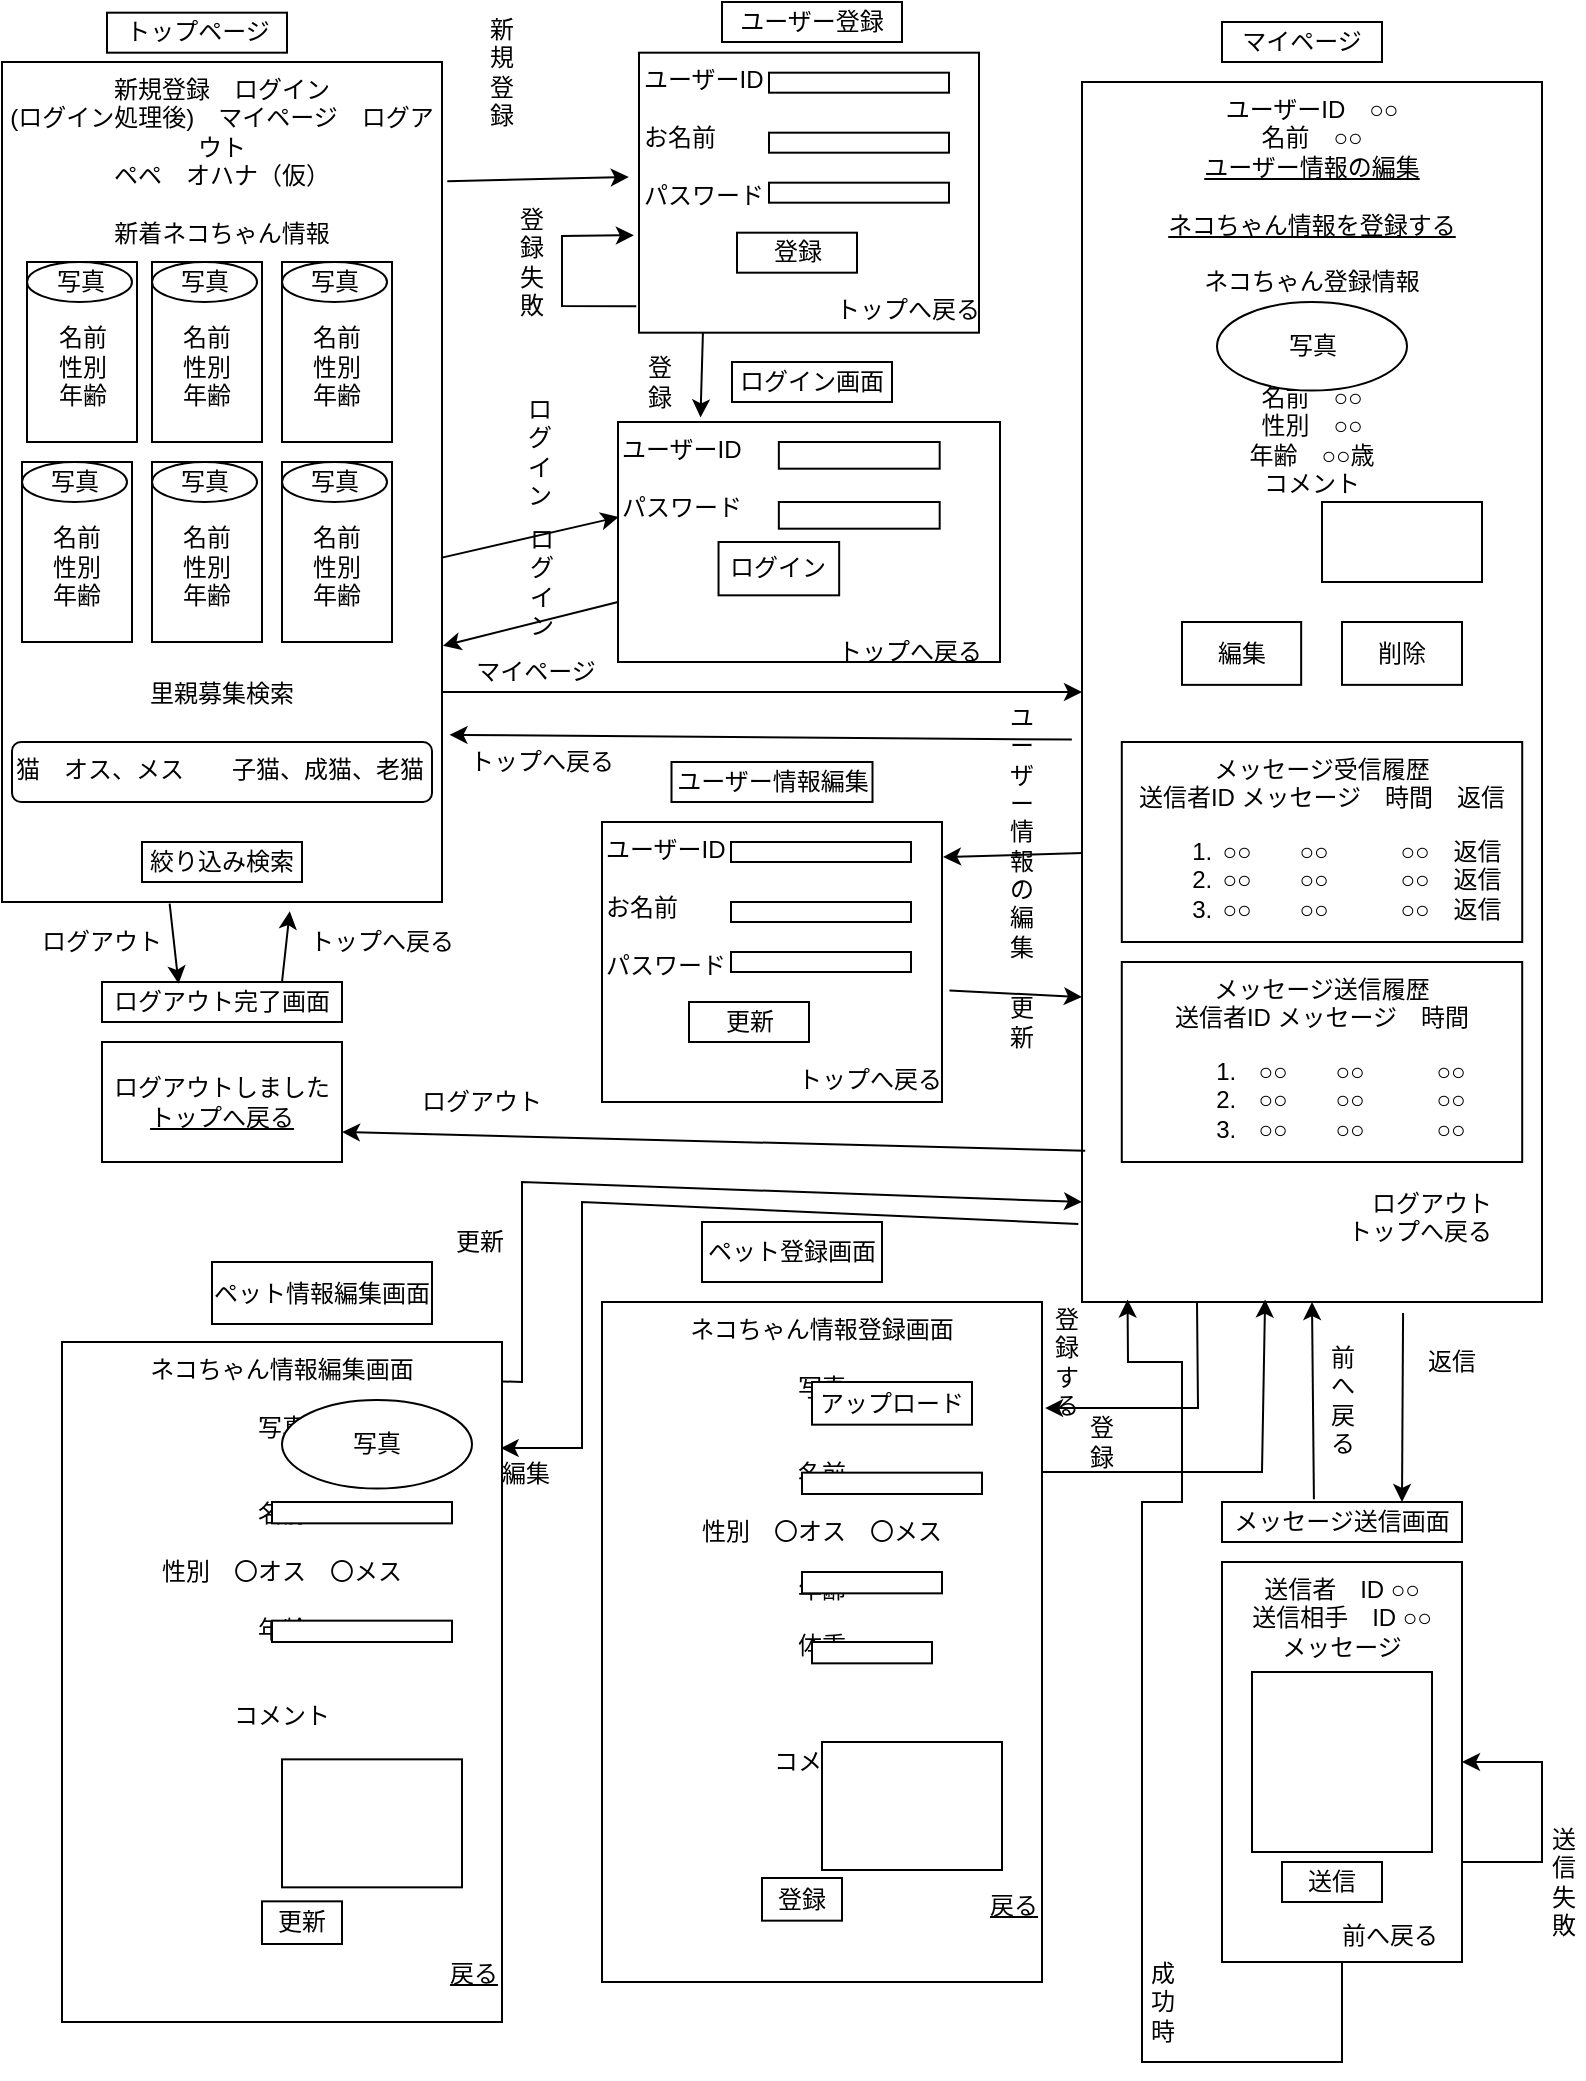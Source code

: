 <mxfile version="21.7.5" type="device">
  <diagram name="ページ1" id="Jhfju1AW9liaCJ5u8Huk">
    <mxGraphModel dx="1032" dy="-654" grid="1" gridSize="10" guides="1" tooltips="1" connect="1" arrows="1" fold="1" page="1" pageScale="1" pageWidth="827" pageHeight="1169" math="0" shadow="0">
      <root>
        <mxCell id="0" />
        <mxCell id="1" parent="0" />
        <mxCell id="ifBIQLZX5WPQYEV2Vhft-1" value="ユーザー登録" style="rounded=0;whiteSpace=wrap;html=1;" parent="1" vertex="1">
          <mxGeometry x="370" y="1180" width="90" height="20" as="geometry" />
        </mxCell>
        <mxCell id="ifBIQLZX5WPQYEV2Vhft-2" value="ログイン画面" style="rounded=0;whiteSpace=wrap;html=1;" parent="1" vertex="1">
          <mxGeometry x="375" y="1360" width="80" height="20" as="geometry" />
        </mxCell>
        <mxCell id="ifBIQLZX5WPQYEV2Vhft-3" value="" style="group" parent="1" vertex="1" connectable="0">
          <mxGeometry x="318" y="1390" width="191" height="120" as="geometry" />
        </mxCell>
        <mxCell id="ifBIQLZX5WPQYEV2Vhft-4" value="ユーザーID&lt;br&gt;&lt;br&gt;パスワード&lt;br&gt;&lt;br&gt;&lt;br&gt;&lt;br&gt;&lt;br&gt;　　　　　　　　　トップへ戻る" style="rounded=0;whiteSpace=wrap;html=1;verticalAlign=top;align=left;" parent="ifBIQLZX5WPQYEV2Vhft-3" vertex="1">
          <mxGeometry width="191" height="120" as="geometry" />
        </mxCell>
        <mxCell id="ifBIQLZX5WPQYEV2Vhft-5" value="" style="rounded=0;whiteSpace=wrap;html=1;" parent="ifBIQLZX5WPQYEV2Vhft-3" vertex="1">
          <mxGeometry x="80.421" y="10.003" width="80.421" height="13.333" as="geometry" />
        </mxCell>
        <mxCell id="ifBIQLZX5WPQYEV2Vhft-6" value="" style="rounded=0;whiteSpace=wrap;html=1;" parent="ifBIQLZX5WPQYEV2Vhft-3" vertex="1">
          <mxGeometry x="80.421" y="40.003" width="80.421" height="13.333" as="geometry" />
        </mxCell>
        <mxCell id="ifBIQLZX5WPQYEV2Vhft-7" value="ログイン" style="rounded=0;whiteSpace=wrap;html=1;" parent="ifBIQLZX5WPQYEV2Vhft-3" vertex="1">
          <mxGeometry x="50.263" y="60" width="60.316" height="26.667" as="geometry" />
        </mxCell>
        <mxCell id="ifBIQLZX5WPQYEV2Vhft-8" value="ログイン" style="rounded=0;whiteSpace=wrap;html=1;fillColor=none;strokeColor=none;" parent="1" vertex="1">
          <mxGeometry x="269" y="1375" width="20" height="60" as="geometry" />
        </mxCell>
        <mxCell id="ifBIQLZX5WPQYEV2Vhft-9" value="新規登録" style="rounded=0;whiteSpace=wrap;html=1;fillColor=none;strokeColor=none;" parent="1" vertex="1">
          <mxGeometry x="250" y="1185.34" width="20" height="60" as="geometry" />
        </mxCell>
        <mxCell id="ifBIQLZX5WPQYEV2Vhft-10" value="" style="endArrow=classic;html=1;rounded=0;entryX=1.003;entryY=0.125;entryDx=0;entryDy=0;exitX=0.002;exitY=0.632;exitDx=0;exitDy=0;exitPerimeter=0;entryPerimeter=0;" parent="1" source="ifBIQLZX5WPQYEV2Vhft-58" target="ifBIQLZX5WPQYEV2Vhft-13" edge="1">
          <mxGeometry width="50" height="50" relative="1" as="geometry">
            <mxPoint x="430" y="800" as="sourcePoint" />
            <mxPoint x="480" y="750" as="targetPoint" />
          </mxGeometry>
        </mxCell>
        <mxCell id="ifBIQLZX5WPQYEV2Vhft-11" value="" style="endArrow=classic;html=1;rounded=0;exitX=1.022;exitY=0.602;exitDx=0;exitDy=0;entryX=0;entryY=0.75;entryDx=0;entryDy=0;exitPerimeter=0;" parent="1" source="ifBIQLZX5WPQYEV2Vhft-13" target="ifBIQLZX5WPQYEV2Vhft-58" edge="1">
          <mxGeometry width="50" height="50" relative="1" as="geometry">
            <mxPoint x="430" y="800" as="sourcePoint" />
            <mxPoint x="550" y="1625" as="targetPoint" />
          </mxGeometry>
        </mxCell>
        <mxCell id="ifBIQLZX5WPQYEV2Vhft-12" value="" style="group" parent="1" vertex="1" connectable="0">
          <mxGeometry x="310" y="1590" width="170" height="170" as="geometry" />
        </mxCell>
        <mxCell id="ifBIQLZX5WPQYEV2Vhft-13" value="ユーザーID&lt;br&gt;&lt;br&gt;お名前&lt;br&gt;&lt;br&gt;パスワード&lt;br&gt;&lt;br&gt;&lt;br&gt;&lt;br&gt;&lt;div style=&quot;text-align: right;&quot;&gt;　　　　　　　　トップへ戻る&lt;/div&gt;" style="rounded=0;whiteSpace=wrap;html=1;verticalAlign=top;align=left;" parent="ifBIQLZX5WPQYEV2Vhft-12" vertex="1">
          <mxGeometry width="170" height="140" as="geometry" />
        </mxCell>
        <mxCell id="ifBIQLZX5WPQYEV2Vhft-14" value="" style="rounded=0;whiteSpace=wrap;html=1;" parent="ifBIQLZX5WPQYEV2Vhft-12" vertex="1">
          <mxGeometry x="64.5" y="10" width="90" height="10" as="geometry" />
        </mxCell>
        <mxCell id="ifBIQLZX5WPQYEV2Vhft-15" value="" style="rounded=0;whiteSpace=wrap;html=1;" parent="ifBIQLZX5WPQYEV2Vhft-12" vertex="1">
          <mxGeometry x="64.5" y="40" width="90" height="10" as="geometry" />
        </mxCell>
        <mxCell id="ifBIQLZX5WPQYEV2Vhft-16" value="" style="rounded=0;whiteSpace=wrap;html=1;" parent="ifBIQLZX5WPQYEV2Vhft-12" vertex="1">
          <mxGeometry x="64.5" y="65" width="90" height="10" as="geometry" />
        </mxCell>
        <mxCell id="ifBIQLZX5WPQYEV2Vhft-17" value="更新" style="rounded=0;whiteSpace=wrap;html=1;" parent="ifBIQLZX5WPQYEV2Vhft-12" vertex="1">
          <mxGeometry x="43.5" y="90" width="60" height="20" as="geometry" />
        </mxCell>
        <mxCell id="ifBIQLZX5WPQYEV2Vhft-18" value="ユーザー情報編集" style="rounded=0;whiteSpace=wrap;html=1;" parent="ifBIQLZX5WPQYEV2Vhft-12" vertex="1">
          <mxGeometry x="34.75" y="-30" width="100.5" height="20" as="geometry" />
        </mxCell>
        <mxCell id="ifBIQLZX5WPQYEV2Vhft-19" value="ペット情報編集画面" style="rounded=0;whiteSpace=wrap;html=1;" parent="1" vertex="1">
          <mxGeometry x="115" y="1810" width="110" height="31" as="geometry" />
        </mxCell>
        <mxCell id="ifBIQLZX5WPQYEV2Vhft-20" value="新規登録　ログイン&lt;br&gt;(ログイン処理後)　マイページ　ログアウト&lt;br&gt;ペペ　オハナ（仮）&lt;br&gt;&lt;br&gt;新着ネコちゃん情報&lt;br&gt;&lt;br&gt;&lt;br&gt;&lt;br&gt;&lt;br&gt;&lt;br&gt;&lt;br&gt;&lt;br&gt;&lt;br&gt;&lt;br&gt;&lt;br&gt;&lt;br&gt;&lt;br&gt;&lt;br&gt;&lt;br&gt;&lt;br&gt;里親募集検索" style="rounded=0;whiteSpace=wrap;html=1;verticalAlign=top;" parent="1" vertex="1">
          <mxGeometry x="10" y="1210" width="220" height="420" as="geometry" />
        </mxCell>
        <mxCell id="ifBIQLZX5WPQYEV2Vhft-21" value="トップページ" style="rounded=0;whiteSpace=wrap;html=1;" parent="1" vertex="1">
          <mxGeometry x="62.5" y="1185.34" width="90" height="20" as="geometry" />
        </mxCell>
        <mxCell id="ifBIQLZX5WPQYEV2Vhft-22" value="" style="group" parent="1" vertex="1" connectable="0">
          <mxGeometry x="22.5" y="1310" width="55" height="90" as="geometry" />
        </mxCell>
        <mxCell id="ifBIQLZX5WPQYEV2Vhft-23" value="&lt;br&gt;名前&lt;br&gt;性別&lt;br&gt;年齢" style="rounded=0;whiteSpace=wrap;html=1;" parent="ifBIQLZX5WPQYEV2Vhft-22" vertex="1">
          <mxGeometry width="55" height="90" as="geometry" />
        </mxCell>
        <mxCell id="ifBIQLZX5WPQYEV2Vhft-24" value="写真" style="ellipse;whiteSpace=wrap;html=1;" parent="ifBIQLZX5WPQYEV2Vhft-22" vertex="1">
          <mxGeometry width="52.5" height="20" as="geometry" />
        </mxCell>
        <mxCell id="ifBIQLZX5WPQYEV2Vhft-25" value="" style="group" parent="1" vertex="1" connectable="0">
          <mxGeometry x="85" y="1310" width="55" height="90" as="geometry" />
        </mxCell>
        <mxCell id="ifBIQLZX5WPQYEV2Vhft-26" value="&lt;br&gt;名前&lt;br&gt;性別&lt;br&gt;年齢" style="rounded=0;whiteSpace=wrap;html=1;" parent="ifBIQLZX5WPQYEV2Vhft-25" vertex="1">
          <mxGeometry width="55" height="90" as="geometry" />
        </mxCell>
        <mxCell id="ifBIQLZX5WPQYEV2Vhft-27" value="写真" style="ellipse;whiteSpace=wrap;html=1;" parent="ifBIQLZX5WPQYEV2Vhft-25" vertex="1">
          <mxGeometry width="52.5" height="20" as="geometry" />
        </mxCell>
        <mxCell id="ifBIQLZX5WPQYEV2Vhft-28" value="" style="group" parent="1" vertex="1" connectable="0">
          <mxGeometry x="150" y="1310" width="55" height="90" as="geometry" />
        </mxCell>
        <mxCell id="ifBIQLZX5WPQYEV2Vhft-29" value="&lt;br&gt;名前&lt;br&gt;性別&lt;br&gt;年齢" style="rounded=0;whiteSpace=wrap;html=1;" parent="ifBIQLZX5WPQYEV2Vhft-28" vertex="1">
          <mxGeometry width="55" height="90" as="geometry" />
        </mxCell>
        <mxCell id="ifBIQLZX5WPQYEV2Vhft-30" value="写真" style="ellipse;whiteSpace=wrap;html=1;" parent="ifBIQLZX5WPQYEV2Vhft-28" vertex="1">
          <mxGeometry width="52.5" height="20" as="geometry" />
        </mxCell>
        <mxCell id="ifBIQLZX5WPQYEV2Vhft-31" value="" style="group" parent="1" vertex="1" connectable="0">
          <mxGeometry x="20" y="1410" width="55" height="90" as="geometry" />
        </mxCell>
        <mxCell id="ifBIQLZX5WPQYEV2Vhft-32" value="" style="group" parent="ifBIQLZX5WPQYEV2Vhft-31" vertex="1" connectable="0">
          <mxGeometry width="55" height="90" as="geometry" />
        </mxCell>
        <mxCell id="ifBIQLZX5WPQYEV2Vhft-33" value="&lt;br&gt;名前&lt;br&gt;性別&lt;br&gt;年齢" style="rounded=0;whiteSpace=wrap;html=1;" parent="ifBIQLZX5WPQYEV2Vhft-32" vertex="1">
          <mxGeometry width="55" height="90" as="geometry" />
        </mxCell>
        <mxCell id="ifBIQLZX5WPQYEV2Vhft-34" value="写真" style="ellipse;whiteSpace=wrap;html=1;" parent="ifBIQLZX5WPQYEV2Vhft-32" vertex="1">
          <mxGeometry width="52.5" height="20" as="geometry" />
        </mxCell>
        <mxCell id="ifBIQLZX5WPQYEV2Vhft-35" value="" style="group" parent="1" vertex="1" connectable="0">
          <mxGeometry x="85" y="1410" width="55" height="90" as="geometry" />
        </mxCell>
        <mxCell id="ifBIQLZX5WPQYEV2Vhft-36" value="&lt;br&gt;名前&lt;br&gt;性別&lt;br&gt;年齢" style="rounded=0;whiteSpace=wrap;html=1;" parent="ifBIQLZX5WPQYEV2Vhft-35" vertex="1">
          <mxGeometry width="55" height="90" as="geometry" />
        </mxCell>
        <mxCell id="ifBIQLZX5WPQYEV2Vhft-37" value="写真" style="ellipse;whiteSpace=wrap;html=1;" parent="ifBIQLZX5WPQYEV2Vhft-35" vertex="1">
          <mxGeometry width="52.5" height="20" as="geometry" />
        </mxCell>
        <mxCell id="ifBIQLZX5WPQYEV2Vhft-38" value="" style="group" parent="1" vertex="1" connectable="0">
          <mxGeometry x="150" y="1410" width="55" height="90" as="geometry" />
        </mxCell>
        <mxCell id="ifBIQLZX5WPQYEV2Vhft-39" value="&lt;br&gt;名前&lt;br&gt;性別&lt;br&gt;年齢" style="rounded=0;whiteSpace=wrap;html=1;" parent="ifBIQLZX5WPQYEV2Vhft-38" vertex="1">
          <mxGeometry width="55" height="90" as="geometry" />
        </mxCell>
        <mxCell id="ifBIQLZX5WPQYEV2Vhft-40" value="写真" style="ellipse;whiteSpace=wrap;html=1;" parent="ifBIQLZX5WPQYEV2Vhft-38" vertex="1">
          <mxGeometry width="52.5" height="20" as="geometry" />
        </mxCell>
        <mxCell id="ifBIQLZX5WPQYEV2Vhft-41" value="猫　オス、メス　　子猫、成猫、老猫" style="rounded=1;whiteSpace=wrap;html=1;verticalAlign=top;align=left;" parent="1" vertex="1">
          <mxGeometry x="15" y="1550" width="210" height="30" as="geometry" />
        </mxCell>
        <mxCell id="ifBIQLZX5WPQYEV2Vhft-42" value="絞り込み検索" style="rounded=0;whiteSpace=wrap;html=1;" parent="1" vertex="1">
          <mxGeometry x="80" y="1600" width="80" height="20" as="geometry" />
        </mxCell>
        <mxCell id="ifBIQLZX5WPQYEV2Vhft-43" value="" style="group" parent="1" vertex="1" connectable="0">
          <mxGeometry x="328.5" y="1205.34" width="170" height="140" as="geometry" />
        </mxCell>
        <mxCell id="ifBIQLZX5WPQYEV2Vhft-44" value="ユーザーID&lt;br&gt;&lt;br&gt;お名前&lt;br&gt;&lt;br&gt;パスワード&lt;br&gt;&lt;br&gt;&lt;br&gt;&lt;br&gt;&lt;div style=&quot;text-align: right;&quot;&gt;　　　　　　　　トップへ戻る&lt;/div&gt;" style="rounded=0;whiteSpace=wrap;html=1;verticalAlign=top;align=left;" parent="ifBIQLZX5WPQYEV2Vhft-43" vertex="1">
          <mxGeometry width="170" height="140" as="geometry" />
        </mxCell>
        <mxCell id="ifBIQLZX5WPQYEV2Vhft-45" value="登録" style="rounded=0;whiteSpace=wrap;html=1;" parent="ifBIQLZX5WPQYEV2Vhft-43" vertex="1">
          <mxGeometry x="49" y="90" width="60" height="20" as="geometry" />
        </mxCell>
        <mxCell id="ifBIQLZX5WPQYEV2Vhft-46" value="" style="rounded=0;whiteSpace=wrap;html=1;" parent="ifBIQLZX5WPQYEV2Vhft-43" vertex="1">
          <mxGeometry x="65" y="10" width="90" height="10" as="geometry" />
        </mxCell>
        <mxCell id="ifBIQLZX5WPQYEV2Vhft-47" value="" style="rounded=0;whiteSpace=wrap;html=1;" parent="ifBIQLZX5WPQYEV2Vhft-43" vertex="1">
          <mxGeometry x="65" y="40" width="90" height="10" as="geometry" />
        </mxCell>
        <mxCell id="ifBIQLZX5WPQYEV2Vhft-48" value="" style="rounded=0;whiteSpace=wrap;html=1;" parent="ifBIQLZX5WPQYEV2Vhft-43" vertex="1">
          <mxGeometry x="65" y="65" width="90" height="10" as="geometry" />
        </mxCell>
        <mxCell id="45_v_wAbbeRh8CHD0ImP-1" value="" style="endArrow=classic;html=1;rounded=0;exitX=-0.008;exitY=0.906;exitDx=0;exitDy=0;exitPerimeter=0;entryX=-0.015;entryY=0.652;entryDx=0;entryDy=0;entryPerimeter=0;" edge="1" parent="ifBIQLZX5WPQYEV2Vhft-43" source="ifBIQLZX5WPQYEV2Vhft-44" target="ifBIQLZX5WPQYEV2Vhft-44">
          <mxGeometry width="50" height="50" relative="1" as="geometry">
            <mxPoint x="61.5" y="254.66" as="sourcePoint" />
            <mxPoint x="-88.5" y="84.66" as="targetPoint" />
            <Array as="points">
              <mxPoint x="-38.5" y="126.66" />
              <mxPoint x="-38.5" y="91.66" />
            </Array>
          </mxGeometry>
        </mxCell>
        <mxCell id="ifBIQLZX5WPQYEV2Vhft-49" value="" style="group" parent="1" vertex="1" connectable="0">
          <mxGeometry x="620" y="1930" width="120" height="230" as="geometry" />
        </mxCell>
        <mxCell id="ifBIQLZX5WPQYEV2Vhft-50" value="メッセージ送信画面" style="rounded=0;whiteSpace=wrap;html=1;" parent="ifBIQLZX5WPQYEV2Vhft-49" vertex="1">
          <mxGeometry width="120" height="20" as="geometry" />
        </mxCell>
        <mxCell id="ifBIQLZX5WPQYEV2Vhft-51" value="" style="group" parent="ifBIQLZX5WPQYEV2Vhft-49" vertex="1" connectable="0">
          <mxGeometry y="30" width="120" height="200" as="geometry" />
        </mxCell>
        <mxCell id="ifBIQLZX5WPQYEV2Vhft-52" value="送信者　ID ○○&lt;br&gt;送信相手　ID ○○&lt;br&gt;メッセージ&lt;br&gt;&lt;br&gt;&lt;br&gt;&lt;br&gt;&lt;br&gt;&lt;br&gt;&lt;br&gt;&lt;br&gt;&lt;br&gt;&lt;br&gt;　　　　前へ戻る" style="rounded=0;whiteSpace=wrap;html=1;verticalAlign=top;" parent="ifBIQLZX5WPQYEV2Vhft-51" vertex="1">
          <mxGeometry width="120" height="200" as="geometry" />
        </mxCell>
        <mxCell id="ifBIQLZX5WPQYEV2Vhft-53" value="" style="rounded=0;whiteSpace=wrap;html=1;" parent="ifBIQLZX5WPQYEV2Vhft-51" vertex="1">
          <mxGeometry x="15" y="55" width="90" height="90" as="geometry" />
        </mxCell>
        <mxCell id="ifBIQLZX5WPQYEV2Vhft-54" value="送信" style="rounded=0;whiteSpace=wrap;html=1;" parent="ifBIQLZX5WPQYEV2Vhft-51" vertex="1">
          <mxGeometry x="30" y="150" width="50" height="20" as="geometry" />
        </mxCell>
        <mxCell id="ifBIQLZX5WPQYEV2Vhft-137" value="" style="endArrow=classic;html=1;rounded=0;exitX=1;exitY=0.75;exitDx=0;exitDy=0;entryX=1;entryY=0.5;entryDx=0;entryDy=0;" parent="ifBIQLZX5WPQYEV2Vhft-51" source="ifBIQLZX5WPQYEV2Vhft-52" target="ifBIQLZX5WPQYEV2Vhft-52" edge="1">
          <mxGeometry width="50" height="50" relative="1" as="geometry">
            <mxPoint x="130" y="140" as="sourcePoint" />
            <mxPoint x="130" y="90" as="targetPoint" />
            <Array as="points">
              <mxPoint x="160" y="150" />
              <mxPoint x="160" y="100" />
            </Array>
          </mxGeometry>
        </mxCell>
        <mxCell id="ifBIQLZX5WPQYEV2Vhft-55" value="" style="group" parent="1" vertex="1" connectable="0">
          <mxGeometry x="550" y="1190" width="230" height="640" as="geometry" />
        </mxCell>
        <mxCell id="ifBIQLZX5WPQYEV2Vhft-56" value="マイページ" style="rounded=0;whiteSpace=wrap;html=1;" parent="ifBIQLZX5WPQYEV2Vhft-55" vertex="1">
          <mxGeometry x="70" width="80" height="20" as="geometry" />
        </mxCell>
        <mxCell id="ifBIQLZX5WPQYEV2Vhft-57" value="" style="group" parent="ifBIQLZX5WPQYEV2Vhft-55" vertex="1" connectable="0">
          <mxGeometry y="30" width="230" height="610" as="geometry" />
        </mxCell>
        <mxCell id="ifBIQLZX5WPQYEV2Vhft-58" value="ユーザーID　○○&lt;br&gt;名前　○○&lt;br&gt;&lt;u&gt;ユーザー情報の編集&lt;/u&gt;&lt;br&gt;&lt;br&gt;&lt;u&gt;ネコちゃん情報を登録する&lt;br&gt;&lt;/u&gt;&lt;br&gt;ネコちゃん登録情報&lt;br&gt;&lt;br&gt;&lt;br&gt;&lt;br&gt;名前　○○&lt;br&gt;性別　○○&lt;br&gt;年齢　○○歳&lt;br&gt;コメント　　　　&lt;br&gt;&lt;br&gt;&lt;br&gt;&lt;br&gt;&lt;span style=&quot;text-align: right; background-color: initial;&quot;&gt;&lt;br&gt;&lt;br&gt;&lt;br&gt;&lt;br&gt;&lt;br&gt;&lt;br&gt;&lt;br&gt;&lt;br&gt;&lt;br&gt;&lt;br&gt;&lt;br&gt;&lt;br&gt;&lt;br&gt;&lt;br&gt;&lt;br&gt;&lt;br&gt;&lt;br&gt;&lt;br&gt;&lt;br&gt;&lt;br&gt;&lt;br&gt;　　　　　　　　　　ログアウト&lt;/span&gt;&lt;br&gt;&lt;div style=&quot;text-align: right;&quot;&gt;トップへ戻る&lt;/div&gt;" style="rounded=0;whiteSpace=wrap;html=1;verticalAlign=top;" parent="ifBIQLZX5WPQYEV2Vhft-57" vertex="1">
          <mxGeometry width="230" height="610" as="geometry" />
        </mxCell>
        <mxCell id="ifBIQLZX5WPQYEV2Vhft-59" value="写真" style="ellipse;whiteSpace=wrap;html=1;" parent="ifBIQLZX5WPQYEV2Vhft-57" vertex="1">
          <mxGeometry x="67.5" y="110" width="95" height="44.29" as="geometry" />
        </mxCell>
        <mxCell id="ifBIQLZX5WPQYEV2Vhft-60" value="" style="rounded=0;whiteSpace=wrap;html=1;" parent="ifBIQLZX5WPQYEV2Vhft-57" vertex="1">
          <mxGeometry x="120" y="210" width="80" height="40" as="geometry" />
        </mxCell>
        <mxCell id="ifBIQLZX5WPQYEV2Vhft-61" value="編集" style="rounded=0;whiteSpace=wrap;html=1;" parent="ifBIQLZX5WPQYEV2Vhft-57" vertex="1">
          <mxGeometry x="50" y="270.004" width="59.58" height="31.429" as="geometry" />
        </mxCell>
        <mxCell id="ifBIQLZX5WPQYEV2Vhft-62" value="削除" style="rounded=0;whiteSpace=wrap;html=1;" parent="ifBIQLZX5WPQYEV2Vhft-57" vertex="1">
          <mxGeometry x="130" y="270.004" width="60" height="31.429" as="geometry" />
        </mxCell>
        <mxCell id="ifBIQLZX5WPQYEV2Vhft-63" value="メッセージ受信履歴&lt;br&gt;&lt;span style=&quot;background-color: initial;&quot;&gt;送信者ID メッセージ　時間　返信&lt;br&gt;&lt;ol&gt;&lt;li&gt;&lt;span style=&quot;background-color: initial;&quot;&gt;○○　　○○　　　○○　返信&lt;/span&gt;&lt;/li&gt;&lt;li style=&quot;border-color: var(--border-color);&quot;&gt;○○　　○○　　　○○　返信&lt;/li&gt;&lt;li style=&quot;border-color: var(--border-color);&quot;&gt;○○　　○○　　　○○　返信&lt;/li&gt;&lt;/ol&gt;&lt;/span&gt;&lt;div style=&quot;text-align: justify;&quot;&gt;&lt;/div&gt;" style="rounded=0;whiteSpace=wrap;html=1;verticalAlign=top;" parent="ifBIQLZX5WPQYEV2Vhft-57" vertex="1">
          <mxGeometry x="19.9" y="330" width="200.21" height="100" as="geometry" />
        </mxCell>
        <mxCell id="ifBIQLZX5WPQYEV2Vhft-64" value="メッセージ送信履歴&lt;br&gt;&lt;span style=&quot;background-color: initial;&quot;&gt;送信者ID メッセージ　時間　&lt;br&gt;&lt;ol&gt;&lt;li&gt;&lt;span style=&quot;background-color: initial;&quot;&gt;○○　　○○　　　○○　&lt;/span&gt;&lt;/li&gt;&lt;li style=&quot;border-color: var(--border-color);&quot;&gt;○○　　○○　　　○○　&lt;/li&gt;&lt;li style=&quot;border-color: var(--border-color);&quot;&gt;○○　　○○　　　○○　&lt;/li&gt;&lt;/ol&gt;&lt;/span&gt;&lt;div style=&quot;text-align: justify;&quot;&gt;&lt;/div&gt;" style="rounded=0;whiteSpace=wrap;html=1;verticalAlign=top;" parent="ifBIQLZX5WPQYEV2Vhft-57" vertex="1">
          <mxGeometry x="19.89" y="440" width="200.21" height="100" as="geometry" />
        </mxCell>
        <mxCell id="ifBIQLZX5WPQYEV2Vhft-65" value="" style="endArrow=classic;html=1;rounded=0;exitX=1.012;exitY=0.142;exitDx=0;exitDy=0;exitPerimeter=0;entryX=-0.03;entryY=0.444;entryDx=0;entryDy=0;entryPerimeter=0;" parent="1" source="ifBIQLZX5WPQYEV2Vhft-20" target="ifBIQLZX5WPQYEV2Vhft-44" edge="1">
          <mxGeometry width="50" height="50" relative="1" as="geometry">
            <mxPoint x="390" y="1400" as="sourcePoint" />
            <mxPoint x="440" y="1350" as="targetPoint" />
          </mxGeometry>
        </mxCell>
        <mxCell id="ifBIQLZX5WPQYEV2Vhft-66" value="" style="endArrow=classic;html=1;rounded=0;entryX=0.216;entryY=-0.019;entryDx=0;entryDy=0;exitX=0.188;exitY=1.001;exitDx=0;exitDy=0;exitPerimeter=0;entryPerimeter=0;" parent="1" source="ifBIQLZX5WPQYEV2Vhft-44" target="ifBIQLZX5WPQYEV2Vhft-4" edge="1">
          <mxGeometry width="50" height="50" relative="1" as="geometry">
            <mxPoint x="390" y="1400" as="sourcePoint" />
            <mxPoint x="440" y="1350" as="targetPoint" />
          </mxGeometry>
        </mxCell>
        <mxCell id="ifBIQLZX5WPQYEV2Vhft-67" value="" style="endArrow=classic;html=1;rounded=0;exitX=1;exitY=0.59;exitDx=0;exitDy=0;exitPerimeter=0;entryX=0.002;entryY=0.396;entryDx=0;entryDy=0;entryPerimeter=0;" parent="1" source="ifBIQLZX5WPQYEV2Vhft-20" target="ifBIQLZX5WPQYEV2Vhft-4" edge="1">
          <mxGeometry width="50" height="50" relative="1" as="geometry">
            <mxPoint x="390" y="1400" as="sourcePoint" />
            <mxPoint x="440" y="1350" as="targetPoint" />
          </mxGeometry>
        </mxCell>
        <mxCell id="ifBIQLZX5WPQYEV2Vhft-68" value="" style="endArrow=classic;html=1;rounded=0;exitX=0;exitY=0.75;exitDx=0;exitDy=0;entryX=1.002;entryY=0.695;entryDx=0;entryDy=0;entryPerimeter=0;" parent="1" source="ifBIQLZX5WPQYEV2Vhft-4" target="ifBIQLZX5WPQYEV2Vhft-20" edge="1">
          <mxGeometry width="50" height="50" relative="1" as="geometry">
            <mxPoint x="390" y="1630" as="sourcePoint" />
            <mxPoint x="440" y="1580" as="targetPoint" />
          </mxGeometry>
        </mxCell>
        <mxCell id="ifBIQLZX5WPQYEV2Vhft-69" value="" style="endArrow=classic;html=1;rounded=0;exitX=1;exitY=0.75;exitDx=0;exitDy=0;entryX=0;entryY=0.5;entryDx=0;entryDy=0;" parent="1" source="ifBIQLZX5WPQYEV2Vhft-20" target="ifBIQLZX5WPQYEV2Vhft-58" edge="1">
          <mxGeometry width="50" height="50" relative="1" as="geometry">
            <mxPoint x="390" y="1400" as="sourcePoint" />
            <mxPoint x="440" y="1350" as="targetPoint" />
          </mxGeometry>
        </mxCell>
        <mxCell id="ifBIQLZX5WPQYEV2Vhft-70" value="" style="endArrow=classic;html=1;rounded=0;exitX=-0.022;exitY=0.539;exitDx=0;exitDy=0;exitPerimeter=0;entryX=1.017;entryY=0.801;entryDx=0;entryDy=0;entryPerimeter=0;" parent="1" source="ifBIQLZX5WPQYEV2Vhft-58" target="ifBIQLZX5WPQYEV2Vhft-20" edge="1">
          <mxGeometry width="50" height="50" relative="1" as="geometry">
            <mxPoint x="390" y="1400" as="sourcePoint" />
            <mxPoint x="440" y="1350" as="targetPoint" />
          </mxGeometry>
        </mxCell>
        <mxCell id="ifBIQLZX5WPQYEV2Vhft-71" value="" style="group" parent="1" vertex="1" connectable="0">
          <mxGeometry x="280" y="1790" width="250" height="380" as="geometry" />
        </mxCell>
        <mxCell id="ifBIQLZX5WPQYEV2Vhft-72" value="ペット登録画面" style="rounded=0;whiteSpace=wrap;html=1;" parent="ifBIQLZX5WPQYEV2Vhft-71" vertex="1">
          <mxGeometry x="80" width="90" height="30" as="geometry" />
        </mxCell>
        <mxCell id="ifBIQLZX5WPQYEV2Vhft-73" value="" style="group" parent="ifBIQLZX5WPQYEV2Vhft-71" vertex="1" connectable="0">
          <mxGeometry y="40.0" width="250" height="340" as="geometry" />
        </mxCell>
        <mxCell id="ifBIQLZX5WPQYEV2Vhft-74" value="" style="group" parent="ifBIQLZX5WPQYEV2Vhft-73" vertex="1" connectable="0">
          <mxGeometry x="30" width="220" height="340" as="geometry" />
        </mxCell>
        <mxCell id="ifBIQLZX5WPQYEV2Vhft-75" value="ネコちゃん情報登録画面&lt;br&gt;&lt;br&gt;写真　　　　&lt;br&gt;&lt;br&gt;&lt;br&gt;名前　　　　&lt;br&gt;&lt;br&gt;性別　〇オス　〇メス&lt;br&gt;&lt;br&gt;年齢　　　　&lt;br&gt;&lt;br&gt;体重　　　　&lt;br&gt;&lt;br&gt;　　&lt;br&gt;&lt;br&gt;コメント　　　　　　&lt;br&gt;&lt;br&gt;&lt;br&gt;&lt;br&gt;&lt;br&gt;　　　　　　　　　　　　　　　　&lt;u&gt;戻る&lt;/u&gt;" style="rounded=0;whiteSpace=wrap;html=1;verticalAlign=top;" parent="ifBIQLZX5WPQYEV2Vhft-74" vertex="1">
          <mxGeometry width="220" height="340" as="geometry" />
        </mxCell>
        <mxCell id="ifBIQLZX5WPQYEV2Vhft-76" value="" style="rounded=0;whiteSpace=wrap;html=1;" parent="ifBIQLZX5WPQYEV2Vhft-74" vertex="1">
          <mxGeometry x="100" y="85.333" width="90" height="10.667" as="geometry" />
        </mxCell>
        <mxCell id="ifBIQLZX5WPQYEV2Vhft-77" value="" style="rounded=0;whiteSpace=wrap;html=1;" parent="ifBIQLZX5WPQYEV2Vhft-74" vertex="1">
          <mxGeometry x="100" y="135" width="70" height="10.67" as="geometry" />
        </mxCell>
        <mxCell id="ifBIQLZX5WPQYEV2Vhft-78" value="" style="rounded=0;whiteSpace=wrap;html=1;" parent="ifBIQLZX5WPQYEV2Vhft-74" vertex="1">
          <mxGeometry x="105" y="170.003" width="60" height="10.667" as="geometry" />
        </mxCell>
        <mxCell id="ifBIQLZX5WPQYEV2Vhft-79" value="" style="rounded=0;whiteSpace=wrap;html=1;" parent="ifBIQLZX5WPQYEV2Vhft-74" vertex="1">
          <mxGeometry x="110" y="220" width="90" height="64" as="geometry" />
        </mxCell>
        <mxCell id="ifBIQLZX5WPQYEV2Vhft-80" value="登録" style="rounded=0;whiteSpace=wrap;html=1;" parent="ifBIQLZX5WPQYEV2Vhft-74" vertex="1">
          <mxGeometry x="80" y="288" width="40" height="21.333" as="geometry" />
        </mxCell>
        <mxCell id="ifBIQLZX5WPQYEV2Vhft-81" value="アップロード" style="rounded=0;whiteSpace=wrap;html=1;" parent="ifBIQLZX5WPQYEV2Vhft-74" vertex="1">
          <mxGeometry x="105" y="40" width="80" height="21.333" as="geometry" />
        </mxCell>
        <mxCell id="ifBIQLZX5WPQYEV2Vhft-82" value="編集" style="rounded=0;whiteSpace=wrap;html=1;fillColor=none;strokeColor=none;" parent="ifBIQLZX5WPQYEV2Vhft-73" vertex="1">
          <mxGeometry x="-36" y="76.0" width="56" height="20" as="geometry" />
        </mxCell>
        <mxCell id="ifBIQLZX5WPQYEV2Vhft-83" value="" style="endArrow=classic;html=1;rounded=0;exitX=1.002;exitY=0.058;exitDx=0;exitDy=0;exitPerimeter=0;" parent="1" source="ifBIQLZX5WPQYEV2Vhft-94" edge="1">
          <mxGeometry width="50" height="50" relative="1" as="geometry">
            <mxPoint x="390" y="1930" as="sourcePoint" />
            <mxPoint x="550" y="1780" as="targetPoint" />
            <Array as="points">
              <mxPoint x="270" y="1870" />
              <mxPoint x="270" y="1770" />
            </Array>
          </mxGeometry>
        </mxCell>
        <mxCell id="ifBIQLZX5WPQYEV2Vhft-84" value="" style="endArrow=classic;html=1;rounded=0;entryX=0.997;entryY=0.156;entryDx=0;entryDy=0;exitX=-0.008;exitY=0.936;exitDx=0;exitDy=0;exitPerimeter=0;entryPerimeter=0;" parent="1" source="ifBIQLZX5WPQYEV2Vhft-58" target="ifBIQLZX5WPQYEV2Vhft-94" edge="1">
          <mxGeometry width="50" height="50" relative="1" as="geometry">
            <mxPoint x="390" y="1930" as="sourcePoint" />
            <mxPoint x="440" y="1880" as="targetPoint" />
            <Array as="points">
              <mxPoint x="300" y="1780" />
              <mxPoint x="300" y="1903" />
            </Array>
          </mxGeometry>
        </mxCell>
        <mxCell id="ifBIQLZX5WPQYEV2Vhft-85" value="" style="endArrow=classic;html=1;rounded=0;entryX=0.75;entryY=0;entryDx=0;entryDy=0;exitX=0.698;exitY=1.009;exitDx=0;exitDy=0;exitPerimeter=0;" parent="1" source="ifBIQLZX5WPQYEV2Vhft-58" target="ifBIQLZX5WPQYEV2Vhft-50" edge="1">
          <mxGeometry width="50" height="50" relative="1" as="geometry">
            <mxPoint x="390" y="1930" as="sourcePoint" />
            <mxPoint x="440" y="1880" as="targetPoint" />
          </mxGeometry>
        </mxCell>
        <mxCell id="ifBIQLZX5WPQYEV2Vhft-86" value="" style="endArrow=classic;html=1;rounded=0;entryX=0.5;entryY=1;entryDx=0;entryDy=0;exitX=0.383;exitY=-0.066;exitDx=0;exitDy=0;exitPerimeter=0;" parent="1" source="ifBIQLZX5WPQYEV2Vhft-50" target="ifBIQLZX5WPQYEV2Vhft-58" edge="1">
          <mxGeometry width="50" height="50" relative="1" as="geometry">
            <mxPoint x="390" y="1930" as="sourcePoint" />
            <mxPoint x="440" y="1880" as="targetPoint" />
          </mxGeometry>
        </mxCell>
        <mxCell id="ifBIQLZX5WPQYEV2Vhft-87" value="" style="endArrow=classic;html=1;rounded=0;entryX=1.007;entryY=0.156;entryDx=0;entryDy=0;entryPerimeter=0;exitX=0.25;exitY=1;exitDx=0;exitDy=0;" parent="1" source="ifBIQLZX5WPQYEV2Vhft-58" target="ifBIQLZX5WPQYEV2Vhft-75" edge="1">
          <mxGeometry width="50" height="50" relative="1" as="geometry">
            <mxPoint x="390" y="1930" as="sourcePoint" />
            <mxPoint x="440" y="1880" as="targetPoint" />
            <Array as="points">
              <mxPoint x="608" y="1883" />
            </Array>
          </mxGeometry>
        </mxCell>
        <mxCell id="ifBIQLZX5WPQYEV2Vhft-88" value="" style="endArrow=classic;html=1;rounded=0;entryX=0.398;entryY=0.998;entryDx=0;entryDy=0;entryPerimeter=0;exitX=1;exitY=0.25;exitDx=0;exitDy=0;" parent="1" source="ifBIQLZX5WPQYEV2Vhft-75" target="ifBIQLZX5WPQYEV2Vhft-58" edge="1">
          <mxGeometry width="50" height="50" relative="1" as="geometry">
            <mxPoint x="390" y="1930" as="sourcePoint" />
            <mxPoint x="440" y="1880" as="targetPoint" />
            <Array as="points">
              <mxPoint x="640" y="1915" />
            </Array>
          </mxGeometry>
        </mxCell>
        <mxCell id="ifBIQLZX5WPQYEV2Vhft-89" value="登録" style="rounded=0;whiteSpace=wrap;html=1;fillColor=none;strokeColor=none;" parent="1" vertex="1">
          <mxGeometry x="328.5" y="1355" width="20" height="30" as="geometry" />
        </mxCell>
        <mxCell id="ifBIQLZX5WPQYEV2Vhft-90" value="ログイン" style="rounded=0;whiteSpace=wrap;html=1;fillColor=none;strokeColor=none;" parent="1" vertex="1">
          <mxGeometry x="275" y="1450" width="10" height="40" as="geometry" />
        </mxCell>
        <mxCell id="ifBIQLZX5WPQYEV2Vhft-91" value="マイページ" style="rounded=0;whiteSpace=wrap;html=1;fillColor=none;strokeColor=none;" parent="1" vertex="1">
          <mxGeometry x="241.5" y="1510" width="70" height="10" as="geometry" />
        </mxCell>
        <mxCell id="ifBIQLZX5WPQYEV2Vhft-92" value="トップへ戻る" style="rounded=0;whiteSpace=wrap;html=1;fillColor=none;strokeColor=none;" parent="1" vertex="1">
          <mxGeometry x="240" y="1550" width="80" height="20" as="geometry" />
        </mxCell>
        <mxCell id="ifBIQLZX5WPQYEV2Vhft-93" value="" style="group" parent="1" vertex="1" connectable="0">
          <mxGeometry x="40" y="1850" width="220" height="340" as="geometry" />
        </mxCell>
        <mxCell id="ifBIQLZX5WPQYEV2Vhft-94" value="ネコちゃん情報編集画面&lt;br&gt;&lt;br&gt;写真　　　　&lt;br&gt;&lt;br&gt;&lt;br&gt;名前　　　　&lt;br&gt;&lt;br&gt;性別　〇オス　〇メス&lt;br&gt;&lt;br&gt;年齢　　　　&lt;br&gt;　　　　&lt;br&gt;&lt;br&gt;コメント　　　　　　&lt;br&gt;&lt;br&gt;&lt;br&gt;&lt;br&gt;&lt;br&gt;&lt;br&gt;&lt;br&gt;&lt;br&gt;&lt;br&gt;　　　　　　　　　　　　　　　　&lt;u&gt;戻る&lt;/u&gt;" style="rounded=0;whiteSpace=wrap;html=1;verticalAlign=top;" parent="ifBIQLZX5WPQYEV2Vhft-93" vertex="1">
          <mxGeometry width="220" height="340" as="geometry" />
        </mxCell>
        <mxCell id="ifBIQLZX5WPQYEV2Vhft-95" value="" style="rounded=0;whiteSpace=wrap;html=1;" parent="ifBIQLZX5WPQYEV2Vhft-93" vertex="1">
          <mxGeometry x="105" y="80.003" width="90" height="10.667" as="geometry" />
        </mxCell>
        <mxCell id="ifBIQLZX5WPQYEV2Vhft-96" value="" style="rounded=0;whiteSpace=wrap;html=1;" parent="ifBIQLZX5WPQYEV2Vhft-93" vertex="1">
          <mxGeometry x="105" y="139.333" width="90" height="10.667" as="geometry" />
        </mxCell>
        <mxCell id="ifBIQLZX5WPQYEV2Vhft-97" value="" style="rounded=0;whiteSpace=wrap;html=1;" parent="ifBIQLZX5WPQYEV2Vhft-93" vertex="1">
          <mxGeometry x="110" y="208.67" width="90" height="64" as="geometry" />
        </mxCell>
        <mxCell id="ifBIQLZX5WPQYEV2Vhft-98" value="更新" style="rounded=0;whiteSpace=wrap;html=1;" parent="ifBIQLZX5WPQYEV2Vhft-93" vertex="1">
          <mxGeometry x="100" y="279.67" width="40" height="21.333" as="geometry" />
        </mxCell>
        <mxCell id="ifBIQLZX5WPQYEV2Vhft-99" value="写真" style="ellipse;whiteSpace=wrap;html=1;" parent="ifBIQLZX5WPQYEV2Vhft-93" vertex="1">
          <mxGeometry x="110" y="29" width="95" height="44.29" as="geometry" />
        </mxCell>
        <mxCell id="ifBIQLZX5WPQYEV2Vhft-100" value="" style="group" parent="1" vertex="1" connectable="0">
          <mxGeometry x="60" y="1670" width="120" height="90" as="geometry" />
        </mxCell>
        <mxCell id="ifBIQLZX5WPQYEV2Vhft-101" value="ログアウトしました&lt;br&gt;&lt;u&gt;トップへ戻る&lt;/u&gt;" style="rounded=0;whiteSpace=wrap;html=1;" parent="ifBIQLZX5WPQYEV2Vhft-100" vertex="1">
          <mxGeometry y="30" width="120" height="60" as="geometry" />
        </mxCell>
        <mxCell id="ifBIQLZX5WPQYEV2Vhft-102" value="ログアウト完了画面" style="rounded=0;whiteSpace=wrap;html=1;fillColor=default;strokeColor=default;" parent="ifBIQLZX5WPQYEV2Vhft-100" vertex="1">
          <mxGeometry width="120" height="20" as="geometry" />
        </mxCell>
        <mxCell id="ifBIQLZX5WPQYEV2Vhft-103" value="" style="endArrow=classic;html=1;rounded=0;exitX=0.75;exitY=0;exitDx=0;exitDy=0;entryX=0.654;entryY=1.011;entryDx=0;entryDy=0;entryPerimeter=0;" parent="1" source="ifBIQLZX5WPQYEV2Vhft-102" target="ifBIQLZX5WPQYEV2Vhft-20" edge="1">
          <mxGeometry width="50" height="50" relative="1" as="geometry">
            <mxPoint x="390" y="1750" as="sourcePoint" />
            <mxPoint x="440" y="1700" as="targetPoint" />
          </mxGeometry>
        </mxCell>
        <mxCell id="ifBIQLZX5WPQYEV2Vhft-104" value="" style="endArrow=classic;html=1;rounded=0;exitX=0.381;exitY=1.002;exitDx=0;exitDy=0;exitPerimeter=0;entryX=0.319;entryY=0.045;entryDx=0;entryDy=0;entryPerimeter=0;" parent="1" source="ifBIQLZX5WPQYEV2Vhft-20" target="ifBIQLZX5WPQYEV2Vhft-102" edge="1">
          <mxGeometry width="50" height="50" relative="1" as="geometry">
            <mxPoint x="390" y="1750" as="sourcePoint" />
            <mxPoint x="440" y="1700" as="targetPoint" />
          </mxGeometry>
        </mxCell>
        <mxCell id="ifBIQLZX5WPQYEV2Vhft-105" value="ログアウト" style="rounded=0;whiteSpace=wrap;html=1;fillColor=none;strokeColor=none;" parent="1" vertex="1">
          <mxGeometry x="25" y="1640" width="70" height="20" as="geometry" />
        </mxCell>
        <mxCell id="ifBIQLZX5WPQYEV2Vhft-106" value="トップへ戻る" style="rounded=0;whiteSpace=wrap;html=1;fillColor=none;strokeColor=none;" parent="1" vertex="1">
          <mxGeometry x="160" y="1640" width="80" height="20" as="geometry" />
        </mxCell>
        <mxCell id="ifBIQLZX5WPQYEV2Vhft-107" value="更新" style="rounded=0;whiteSpace=wrap;html=1;fillColor=none;strokeColor=none;" parent="1" vertex="1">
          <mxGeometry x="229" y="1790" width="40" height="20" as="geometry" />
        </mxCell>
        <mxCell id="ifBIQLZX5WPQYEV2Vhft-108" value="登録する" style="rounded=0;whiteSpace=wrap;html=1;fillColor=none;strokeColor=none;" parent="1" vertex="1">
          <mxGeometry x="535" y="1850" width="15" height="20" as="geometry" />
        </mxCell>
        <mxCell id="ifBIQLZX5WPQYEV2Vhft-109" value="登録" style="rounded=0;whiteSpace=wrap;html=1;fillColor=none;strokeColor=none;" parent="1" vertex="1">
          <mxGeometry x="550" y="1890" width="20" height="20" as="geometry" />
        </mxCell>
        <mxCell id="ifBIQLZX5WPQYEV2Vhft-110" value="" style="endArrow=classic;html=1;rounded=0;exitX=0.007;exitY=0.876;exitDx=0;exitDy=0;exitPerimeter=0;entryX=1;entryY=0.75;entryDx=0;entryDy=0;" parent="1" source="ifBIQLZX5WPQYEV2Vhft-58" target="ifBIQLZX5WPQYEV2Vhft-101" edge="1">
          <mxGeometry width="50" height="50" relative="1" as="geometry">
            <mxPoint x="390" y="1750" as="sourcePoint" />
            <mxPoint x="440" y="1700" as="targetPoint" />
          </mxGeometry>
        </mxCell>
        <mxCell id="ifBIQLZX5WPQYEV2Vhft-111" value="ログアウト" style="rounded=0;whiteSpace=wrap;html=1;fillColor=none;strokeColor=none;" parent="1" vertex="1">
          <mxGeometry x="215" y="1720" width="70" height="20" as="geometry" />
        </mxCell>
        <mxCell id="ifBIQLZX5WPQYEV2Vhft-112" value="ユーザー情報の編集" style="rounded=0;whiteSpace=wrap;html=1;fillColor=none;strokeColor=none;" parent="1" vertex="1">
          <mxGeometry x="510" y="1590" width="20" height="10" as="geometry" />
        </mxCell>
        <mxCell id="ifBIQLZX5WPQYEV2Vhft-113" value="更新" style="rounded=0;whiteSpace=wrap;html=1;fillColor=none;strokeColor=none;" parent="1" vertex="1">
          <mxGeometry x="510" y="1680" width="20" height="20" as="geometry" />
        </mxCell>
        <mxCell id="ifBIQLZX5WPQYEV2Vhft-128" value="成功時" style="rounded=0;whiteSpace=wrap;html=1;fillColor=none;strokeColor=none;" parent="1" vertex="1">
          <mxGeometry x="580" y="2170" width="21" height="20" as="geometry" />
        </mxCell>
        <mxCell id="ifBIQLZX5WPQYEV2Vhft-131" value="送信失敗" style="rounded=0;whiteSpace=wrap;html=1;fillColor=none;strokeColor=none;" parent="1" vertex="1">
          <mxGeometry x="781" y="2090" width="20" height="60" as="geometry" />
        </mxCell>
        <mxCell id="ifBIQLZX5WPQYEV2Vhft-133" value="返信" style="rounded=0;whiteSpace=wrap;html=1;fillColor=none;strokeColor=none;" parent="1" vertex="1">
          <mxGeometry x="720" y="1850" width="30" height="20" as="geometry" />
        </mxCell>
        <mxCell id="ifBIQLZX5WPQYEV2Vhft-134" value="前へ戻る" style="rounded=0;whiteSpace=wrap;html=1;fillColor=none;strokeColor=none;" parent="1" vertex="1">
          <mxGeometry x="667.5" y="1870" width="25" height="17.5" as="geometry" />
        </mxCell>
        <mxCell id="ifBIQLZX5WPQYEV2Vhft-136" value="" style="endArrow=classic;html=1;rounded=0;exitX=0.5;exitY=1;exitDx=0;exitDy=0;entryX=0.099;entryY=0.998;entryDx=0;entryDy=0;entryPerimeter=0;" parent="1" source="ifBIQLZX5WPQYEV2Vhft-52" target="ifBIQLZX5WPQYEV2Vhft-58" edge="1">
          <mxGeometry width="50" height="50" relative="1" as="geometry">
            <mxPoint x="642.5" y="2240" as="sourcePoint" />
            <mxPoint x="692.5" y="2190" as="targetPoint" />
            <Array as="points">
              <mxPoint x="680" y="2210" />
              <mxPoint x="580" y="2210" />
              <mxPoint x="580" y="1930" />
              <mxPoint x="600" y="1930" />
              <mxPoint x="600" y="1860" />
              <mxPoint x="573" y="1860" />
            </Array>
          </mxGeometry>
        </mxCell>
        <mxCell id="45_v_wAbbeRh8CHD0ImP-2" value="登録失敗" style="rounded=0;whiteSpace=wrap;html=1;fillColor=none;strokeColor=none;" vertex="1" parent="1">
          <mxGeometry x="265" y="1290" width="20" height="40" as="geometry" />
        </mxCell>
      </root>
    </mxGraphModel>
  </diagram>
</mxfile>
